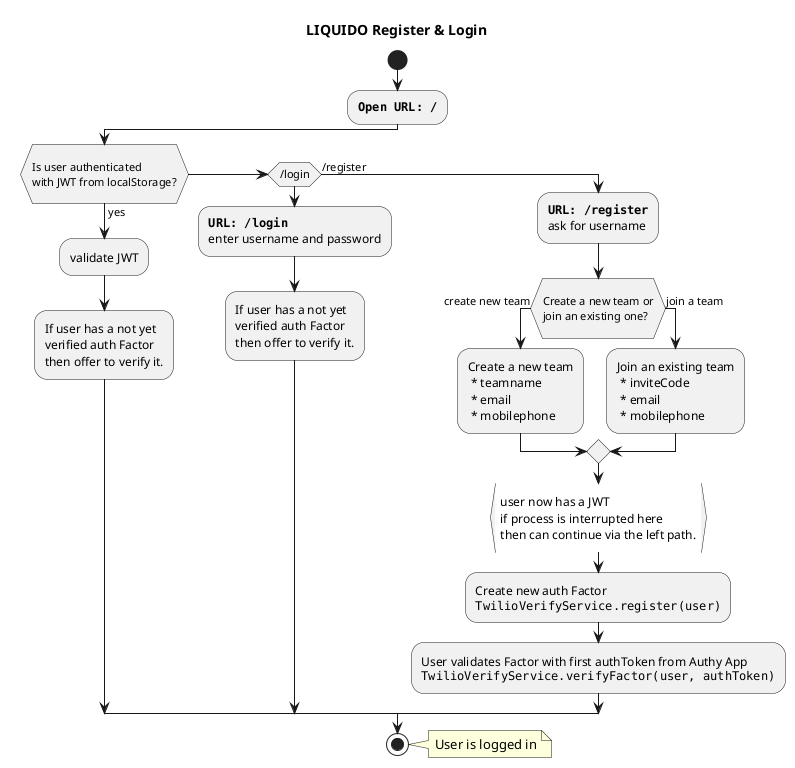 @startuml

' skin rose

title LIQUIDO Register & Login

start

:**""Open URL: /""**;

if (\nIs user authenticated\nwith JWT from localStorage?\n) then (yes)

  :validate JWT;

  :If user has a not yet
  verified auth Factor
  then offer to verify it.;

elseif (/login)

  :**""URL: /login""**
  enter username and password;

  :If user has a not yet
  verified auth Factor
  then offer to verify it.;

else (/register)

  :**""URL: /register""**
  ask for username;

  if (\nCreate a new team or\njoin an existing one?\n) then (create new team)

    :Create a new team
     * teamname
     * email
     * mobilephone;

  else (join a team)

    :Join an existing team
     * inviteCode
     * email
     * mobilephone;

  endif

  :user now has a JWT\nif process is interrupted here\nthen can continue via the left path.}

  :Create new auth Factor
  ""TwilioVerifyService.register(user)"";

  :User validates Factor with first authToken from Authy App
  ""TwilioVerifyService.verifyFactor(user, authToken)"";

endif

stop

note right
  User is logged in
end note

@enduml